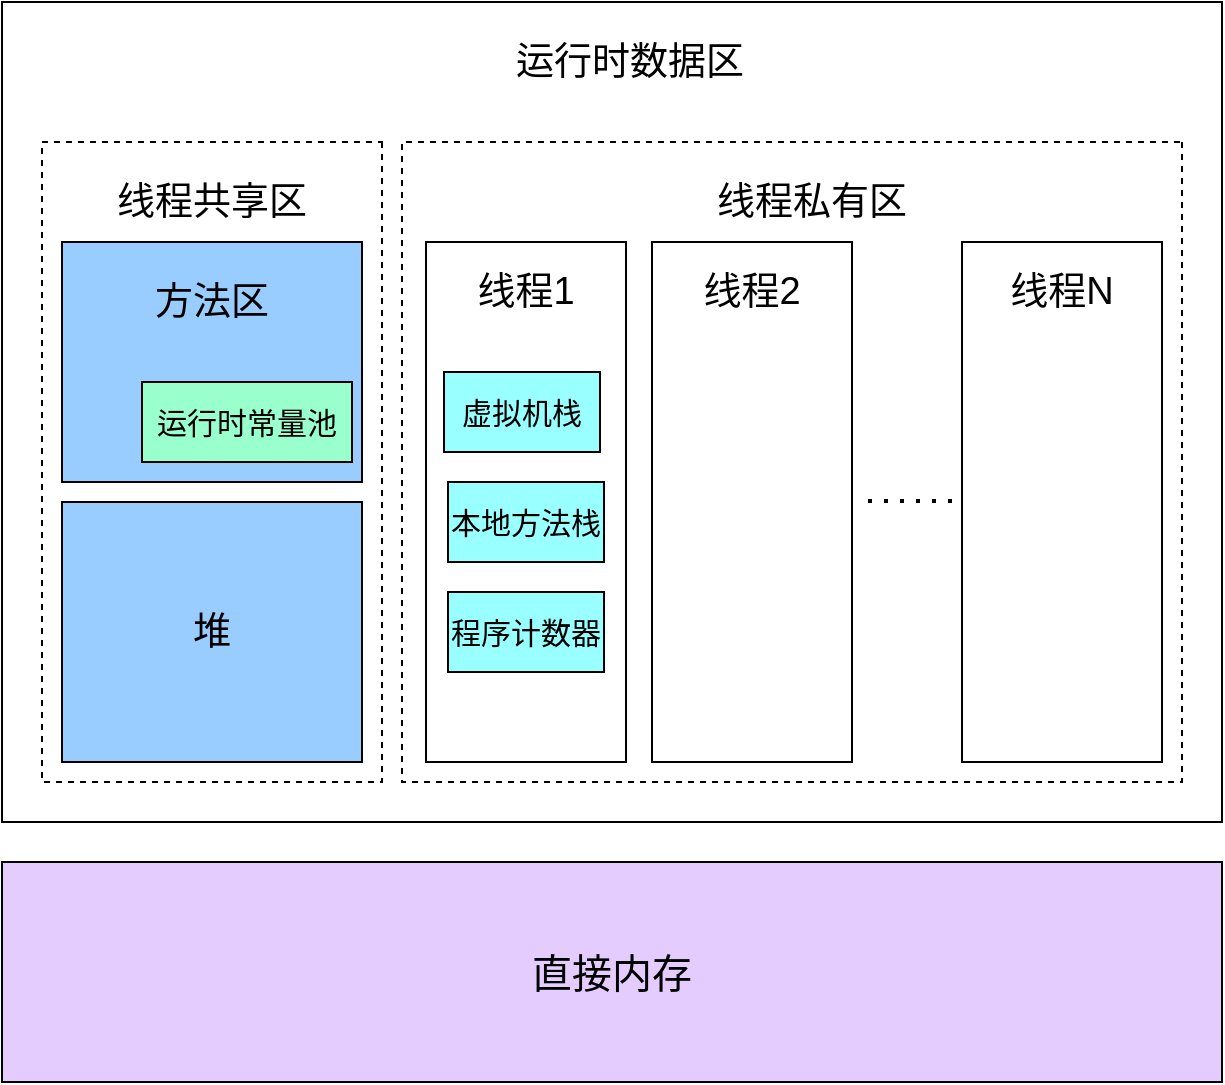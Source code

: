 <mxfile version="13.3.9" type="device"><diagram id="AtScWWZJ4_CmtCJbYzQ-" name="第 1 页"><mxGraphModel dx="1422" dy="831" grid="1" gridSize="10" guides="1" tooltips="1" connect="1" arrows="1" fold="1" page="1" pageScale="1" pageWidth="827" pageHeight="1169" math="0" shadow="0"><root><mxCell id="0"/><mxCell id="1" parent="0"/><mxCell id="A_eHXToC_kjNY_QAY_AN-2" value="&lt;font style=&quot;font-size: 20px&quot;&gt;直接内存&lt;/font&gt;" style="rounded=0;whiteSpace=wrap;html=1;fillColor=#E5CCFF;" vertex="1" parent="1"><mxGeometry x="100" y="580" width="610" height="110" as="geometry"/></mxCell><mxCell id="A_eHXToC_kjNY_QAY_AN-3" value="" style="rounded=0;whiteSpace=wrap;html=1;" vertex="1" parent="1"><mxGeometry x="100" y="150" width="610" height="410" as="geometry"/></mxCell><mxCell id="A_eHXToC_kjNY_QAY_AN-4" value="&lt;font style=&quot;font-size: 19px&quot;&gt;运行时数据区&lt;/font&gt;" style="text;html=1;strokeColor=none;fillColor=none;align=center;verticalAlign=middle;whiteSpace=wrap;rounded=0;" vertex="1" parent="1"><mxGeometry x="329" y="160" width="170" height="40" as="geometry"/></mxCell><mxCell id="A_eHXToC_kjNY_QAY_AN-5" value="" style="rounded=0;whiteSpace=wrap;html=1;direction=south;dashed=1;" vertex="1" parent="1"><mxGeometry x="120" y="220" width="170" height="320" as="geometry"/></mxCell><mxCell id="A_eHXToC_kjNY_QAY_AN-6" value="" style="rounded=0;whiteSpace=wrap;html=1;direction=south;dashed=1;" vertex="1" parent="1"><mxGeometry x="300" y="220" width="390" height="320" as="geometry"/></mxCell><mxCell id="A_eHXToC_kjNY_QAY_AN-7" value="" style="rounded=0;whiteSpace=wrap;html=1;fillColor=#99CCFF;" vertex="1" parent="1"><mxGeometry x="130" y="270" width="150" height="120" as="geometry"/></mxCell><mxCell id="A_eHXToC_kjNY_QAY_AN-8" value="&lt;font style=&quot;font-size: 19px&quot;&gt;堆&lt;/font&gt;" style="rounded=0;whiteSpace=wrap;html=1;fillColor=#99CCFF;" vertex="1" parent="1"><mxGeometry x="130" y="400" width="150" height="130" as="geometry"/></mxCell><mxCell id="A_eHXToC_kjNY_QAY_AN-9" value="&lt;font style=&quot;font-size: 19px&quot;&gt;线程共享区&lt;/font&gt;" style="text;html=1;strokeColor=none;fillColor=none;align=center;verticalAlign=middle;whiteSpace=wrap;rounded=0;" vertex="1" parent="1"><mxGeometry x="135" y="230" width="140" height="40" as="geometry"/></mxCell><mxCell id="A_eHXToC_kjNY_QAY_AN-10" value="&lt;font style=&quot;font-size: 19px&quot;&gt;线程私有区&lt;/font&gt;" style="text;html=1;strokeColor=none;fillColor=none;align=center;verticalAlign=middle;whiteSpace=wrap;rounded=0;" vertex="1" parent="1"><mxGeometry x="435" y="230" width="140" height="40" as="geometry"/></mxCell><mxCell id="A_eHXToC_kjNY_QAY_AN-11" value="&lt;span style=&quot;font-size: 19px&quot;&gt;方法区&lt;/span&gt;" style="text;html=1;strokeColor=none;fillColor=none;align=center;verticalAlign=middle;whiteSpace=wrap;rounded=0;" vertex="1" parent="1"><mxGeometry x="135" y="280" width="140" height="40" as="geometry"/></mxCell><mxCell id="A_eHXToC_kjNY_QAY_AN-15" value="&lt;font style=&quot;font-size: 15px&quot;&gt;运行时常量池&lt;/font&gt;" style="rounded=0;whiteSpace=wrap;html=1;fillColor=#99FFCC;" vertex="1" parent="1"><mxGeometry x="170" y="340" width="105" height="40" as="geometry"/></mxCell><mxCell id="A_eHXToC_kjNY_QAY_AN-16" value="" style="rounded=0;whiteSpace=wrap;html=1;direction=south;fillColor=#FFFFFF;" vertex="1" parent="1"><mxGeometry x="312" y="270" width="100" height="260" as="geometry"/></mxCell><mxCell id="A_eHXToC_kjNY_QAY_AN-17" value="&lt;span style=&quot;font-size: 19px&quot;&gt;线程1&lt;/span&gt;" style="text;html=1;strokeColor=none;fillColor=none;align=center;verticalAlign=middle;whiteSpace=wrap;rounded=0;" vertex="1" parent="1"><mxGeometry x="327" y="280" width="70" height="30" as="geometry"/></mxCell><mxCell id="A_eHXToC_kjNY_QAY_AN-19" value="&lt;span style=&quot;font-size: 15px&quot;&gt;虚拟机栈&lt;/span&gt;" style="rounded=0;whiteSpace=wrap;html=1;fillColor=#99FFFF;" vertex="1" parent="1"><mxGeometry x="321" y="335" width="78" height="40" as="geometry"/></mxCell><mxCell id="A_eHXToC_kjNY_QAY_AN-20" value="&lt;span style=&quot;font-size: 15px&quot;&gt;本地方法栈&lt;/span&gt;" style="rounded=0;whiteSpace=wrap;html=1;fillColor=#99FFFF;" vertex="1" parent="1"><mxGeometry x="323" y="390" width="78" height="40" as="geometry"/></mxCell><mxCell id="A_eHXToC_kjNY_QAY_AN-21" value="&lt;span style=&quot;font-size: 15px&quot;&gt;程序计数器&lt;/span&gt;" style="rounded=0;whiteSpace=wrap;html=1;fillColor=#99FFFF;" vertex="1" parent="1"><mxGeometry x="323" y="445" width="78" height="40" as="geometry"/></mxCell><mxCell id="A_eHXToC_kjNY_QAY_AN-33" value="" style="rounded=0;whiteSpace=wrap;html=1;direction=south;fillColor=#FFFFFF;" vertex="1" parent="1"><mxGeometry x="425" y="270" width="100" height="260" as="geometry"/></mxCell><mxCell id="A_eHXToC_kjNY_QAY_AN-34" value="&lt;span style=&quot;font-size: 19px&quot;&gt;线程2&lt;/span&gt;" style="text;html=1;strokeColor=none;fillColor=none;align=center;verticalAlign=middle;whiteSpace=wrap;rounded=0;" vertex="1" parent="1"><mxGeometry x="440" y="280" width="70" height="30" as="geometry"/></mxCell><mxCell id="A_eHXToC_kjNY_QAY_AN-35" value="" style="rounded=0;whiteSpace=wrap;html=1;direction=south;fillColor=#FFFFFF;" vertex="1" parent="1"><mxGeometry x="580" y="270" width="100" height="260" as="geometry"/></mxCell><mxCell id="A_eHXToC_kjNY_QAY_AN-36" value="&lt;span style=&quot;font-size: 19px&quot;&gt;线程N&lt;/span&gt;" style="text;html=1;strokeColor=none;fillColor=none;align=center;verticalAlign=middle;whiteSpace=wrap;rounded=0;" vertex="1" parent="1"><mxGeometry x="595" y="280" width="70" height="30" as="geometry"/></mxCell><mxCell id="A_eHXToC_kjNY_QAY_AN-38" value="" style="endArrow=none;dashed=1;html=1;dashPattern=1 3;strokeWidth=2;" edge="1" parent="1"><mxGeometry width="50" height="50" relative="1" as="geometry"><mxPoint x="533" y="399.5" as="sourcePoint"/><mxPoint x="580" y="399.5" as="targetPoint"/></mxGeometry></mxCell></root></mxGraphModel></diagram></mxfile>